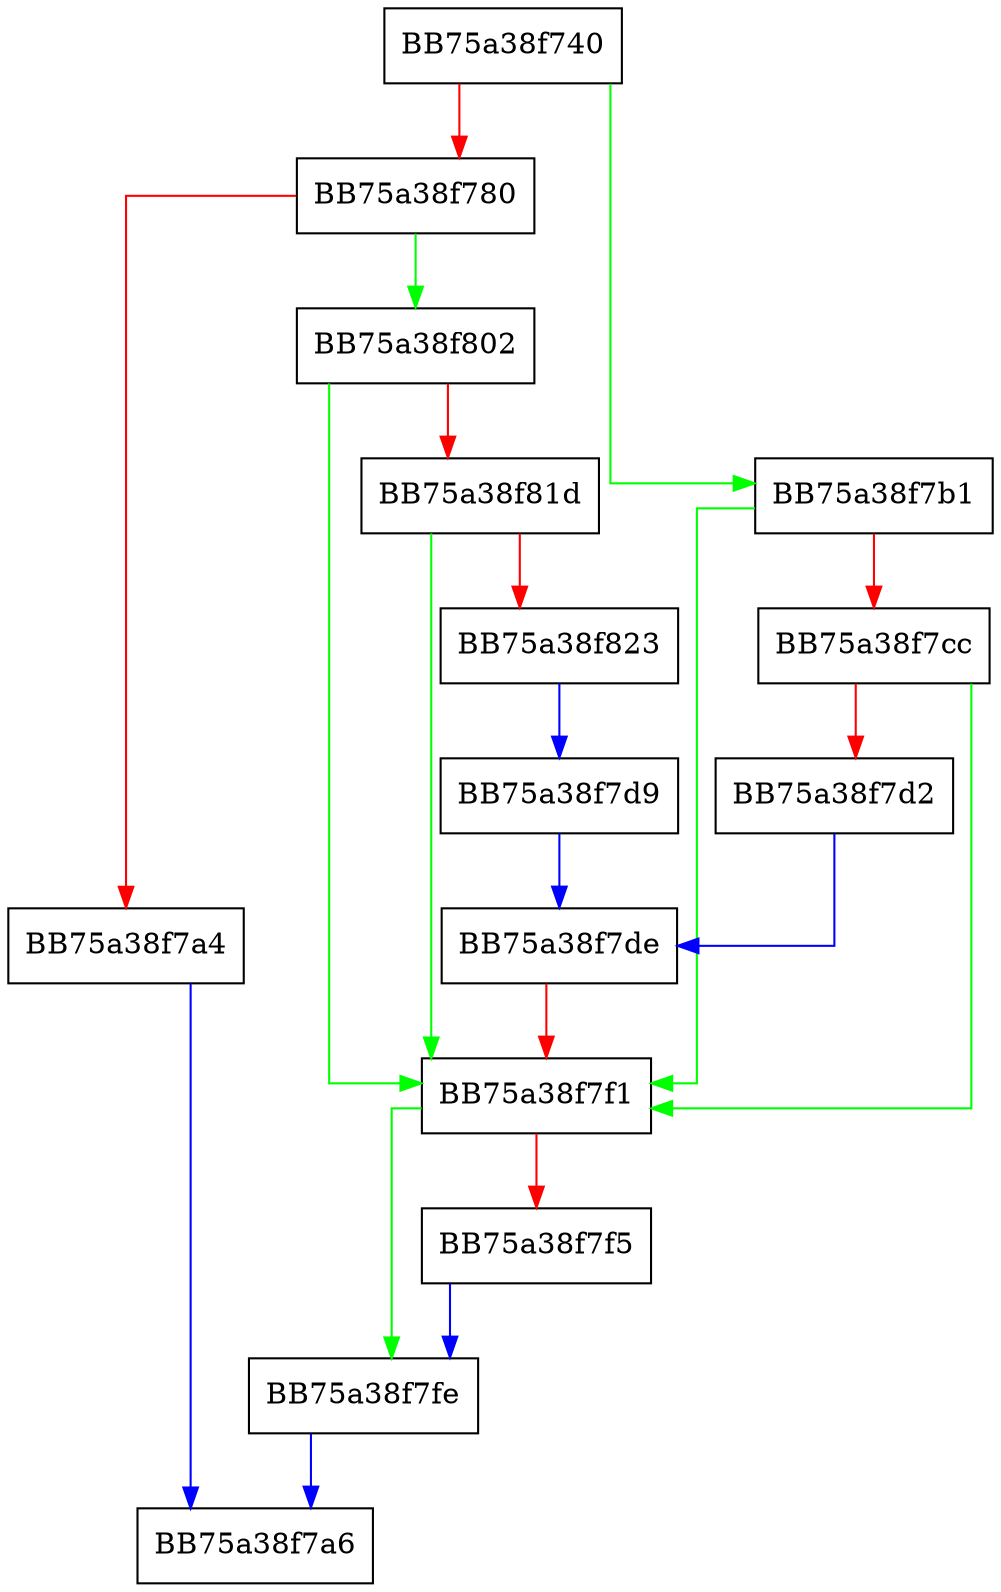 digraph MemScanQueryTokenElevation {
  node [shape="box"];
  graph [splines=ortho];
  BB75a38f740 -> BB75a38f7b1 [color="green"];
  BB75a38f740 -> BB75a38f780 [color="red"];
  BB75a38f780 -> BB75a38f802 [color="green"];
  BB75a38f780 -> BB75a38f7a4 [color="red"];
  BB75a38f7a4 -> BB75a38f7a6 [color="blue"];
  BB75a38f7b1 -> BB75a38f7f1 [color="green"];
  BB75a38f7b1 -> BB75a38f7cc [color="red"];
  BB75a38f7cc -> BB75a38f7f1 [color="green"];
  BB75a38f7cc -> BB75a38f7d2 [color="red"];
  BB75a38f7d2 -> BB75a38f7de [color="blue"];
  BB75a38f7d9 -> BB75a38f7de [color="blue"];
  BB75a38f7de -> BB75a38f7f1 [color="red"];
  BB75a38f7f1 -> BB75a38f7fe [color="green"];
  BB75a38f7f1 -> BB75a38f7f5 [color="red"];
  BB75a38f7f5 -> BB75a38f7fe [color="blue"];
  BB75a38f7fe -> BB75a38f7a6 [color="blue"];
  BB75a38f802 -> BB75a38f7f1 [color="green"];
  BB75a38f802 -> BB75a38f81d [color="red"];
  BB75a38f81d -> BB75a38f7f1 [color="green"];
  BB75a38f81d -> BB75a38f823 [color="red"];
  BB75a38f823 -> BB75a38f7d9 [color="blue"];
}